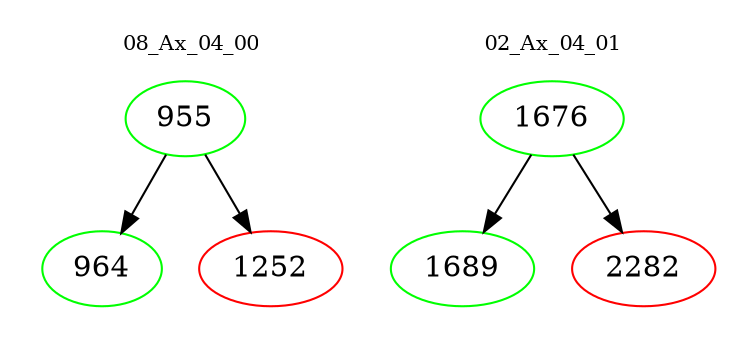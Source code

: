 digraph{
subgraph cluster_0 {
color = white
label = "08_Ax_04_00";
fontsize=10;
T0_955 [label="955", color="green"]
T0_955 -> T0_964 [color="black"]
T0_964 [label="964", color="green"]
T0_955 -> T0_1252 [color="black"]
T0_1252 [label="1252", color="red"]
}
subgraph cluster_1 {
color = white
label = "02_Ax_04_01";
fontsize=10;
T1_1676 [label="1676", color="green"]
T1_1676 -> T1_1689 [color="black"]
T1_1689 [label="1689", color="green"]
T1_1676 -> T1_2282 [color="black"]
T1_2282 [label="2282", color="red"]
}
}
